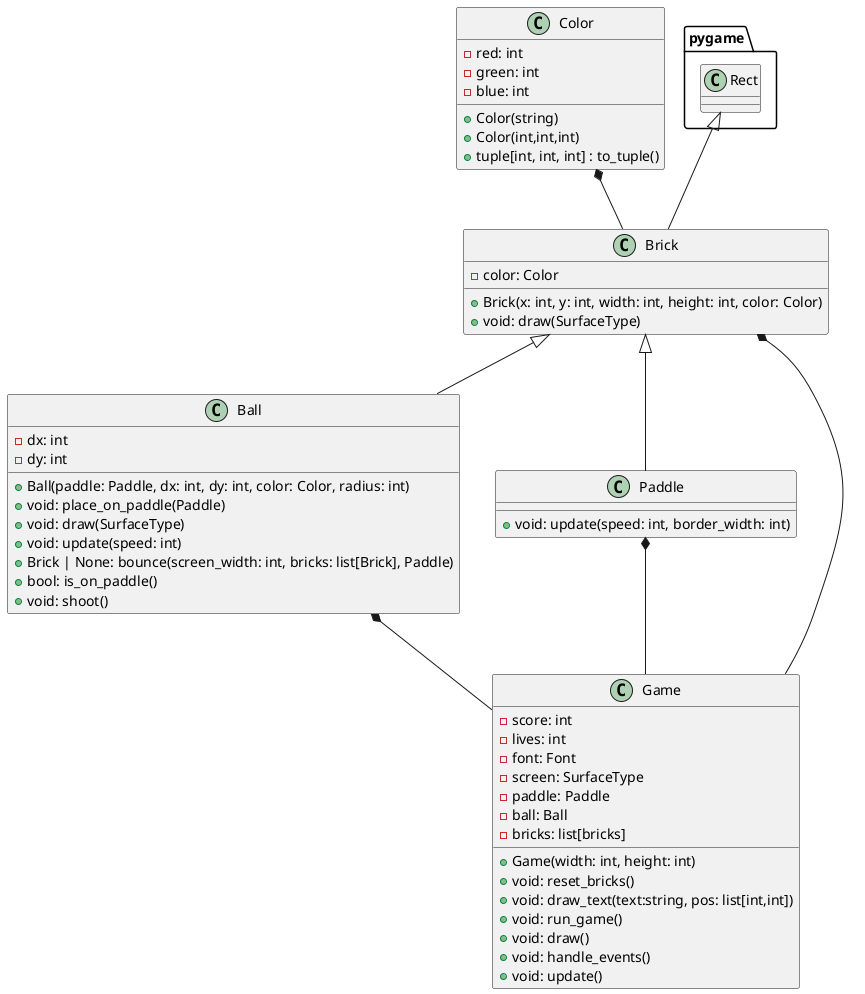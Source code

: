 @startuml class diagram
class Ball {
    - dx: int
    - dy: int
    + Ball(paddle: Paddle, dx: int, dy: int, color: Color, radius: int)
    + void: place_on_paddle(Paddle)
    + void: draw(SurfaceType)
    + void: update(speed: int)
    + Brick | None: bounce(screen_width: int, bricks: list[Brick], Paddle)
    + bool: is_on_paddle()
    + void: shoot()
}
class Brick {
    - color: Color
    + Brick(x: int, y: int, width: int, height: int, color: Color)
    + void: draw(SurfaceType)
}
class Paddle {
    + void: update(speed: int, border_width: int)
}
class Game {
    - score: int
    - lives: int
    - font: Font
    - screen: SurfaceType
    - paddle: Paddle
    - ball: Ball
    - bricks: list[bricks]
    + Game(width: int, height: int)
    + void: reset_bricks()
    + void: draw_text(text:string, pos: list[int,int])
    + void: run_game()
    + void: draw()
    + void: handle_events()
    + void: update()
}
class Color {
    - red: int
    - green: int
    - blue: int
    + Color(string)
    + Color(int,int,int)
    + tuple[int, int, int] : to_tuple()
}

pygame.Rect <|-- Brick
Color *-- Brick
Brick <|-- Ball
Brick <|-- Paddle
Ball *-- Game
Paddle *-- Game
Brick *-- Game
@enduml